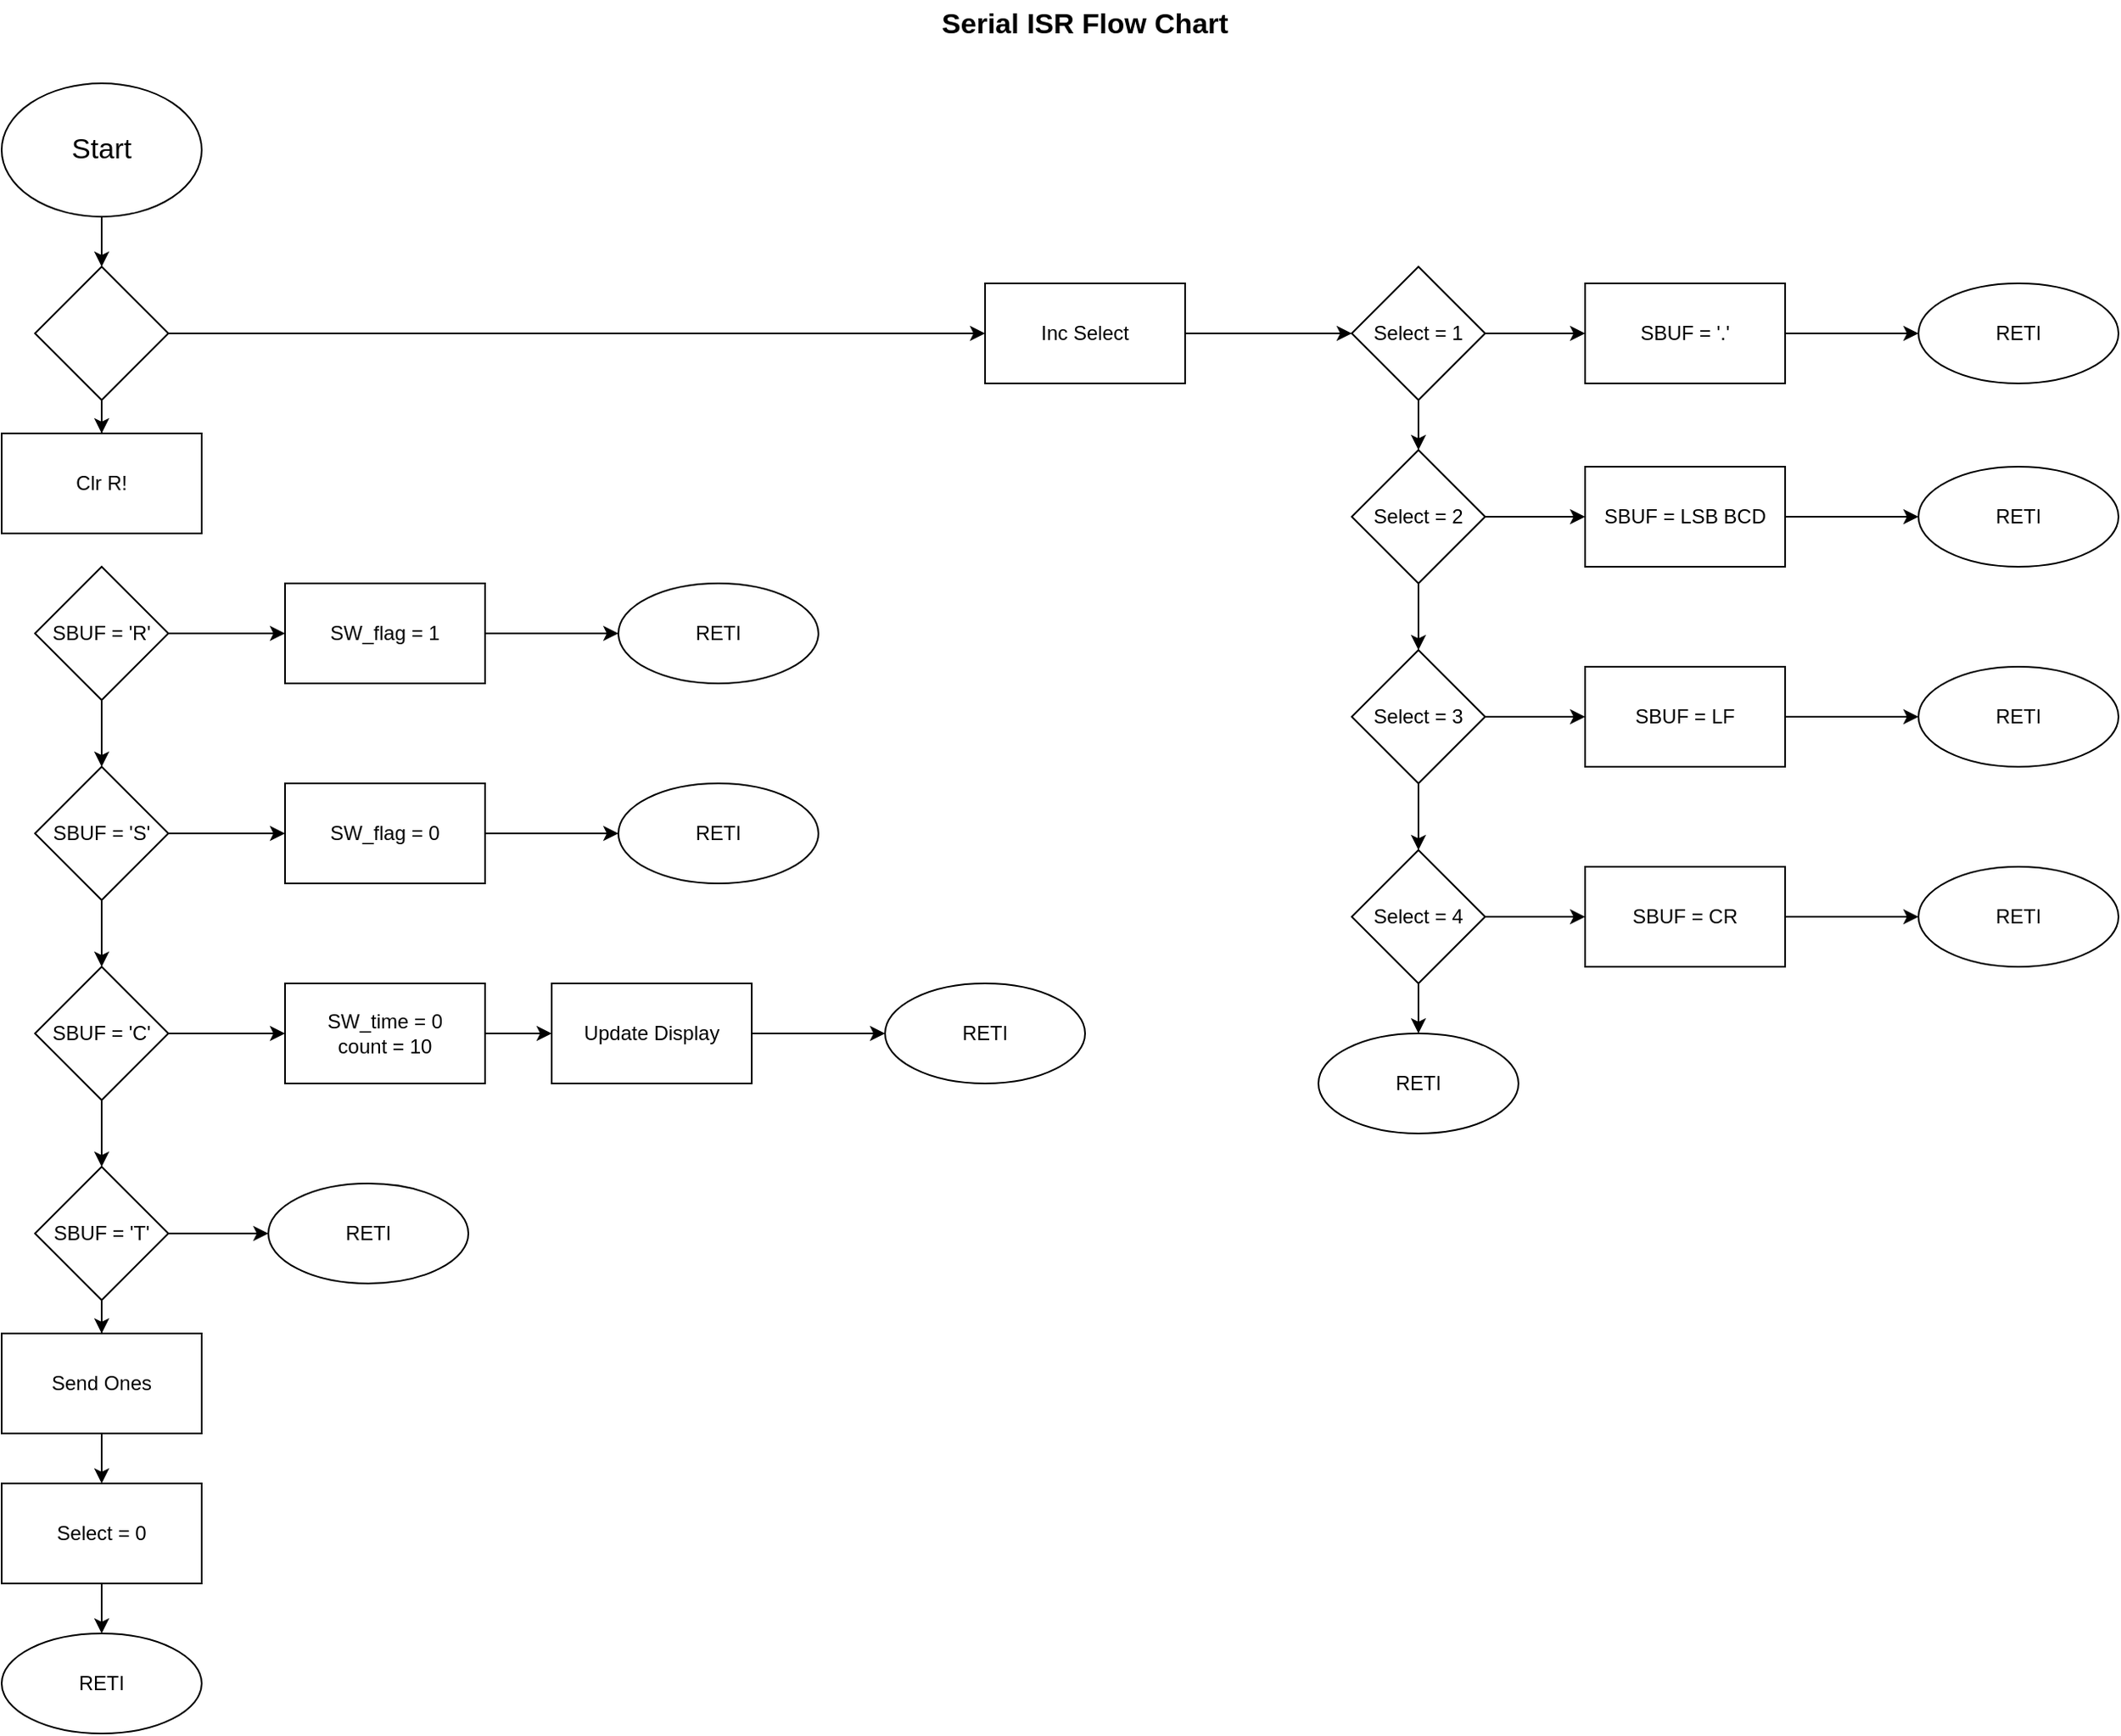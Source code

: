 <mxfile version="20.3.0" type="device"><diagram id="6y4PGyN5bm_vUWg4pM7T" name="Page-1"><mxGraphModel dx="1574" dy="1224" grid="1" gridSize="10" guides="1" tooltips="1" connect="1" arrows="1" fold="1" page="1" pageScale="1" pageWidth="1100" pageHeight="850" math="0" shadow="0"><root><mxCell id="0"/><mxCell id="1" parent="0"/><mxCell id="-WF8AQz6o-evZruoBKRn-73" value="" style="edgeStyle=orthogonalEdgeStyle;rounded=0;orthogonalLoop=1;jettySize=auto;html=1;" edge="1" parent="1" source="-WF8AQz6o-evZruoBKRn-2" target="-WF8AQz6o-evZruoBKRn-72"><mxGeometry relative="1" as="geometry"/></mxCell><mxCell id="-WF8AQz6o-evZruoBKRn-2" value="&lt;font style=&quot;font-size: 17px;&quot;&gt;Start&lt;/font&gt;" style="ellipse;whiteSpace=wrap;html=1;" vertex="1" parent="1"><mxGeometry x="360" y="100" width="120" height="80" as="geometry"/></mxCell><mxCell id="-WF8AQz6o-evZruoBKRn-7" value="" style="edgeStyle=orthogonalEdgeStyle;rounded=0;orthogonalLoop=1;jettySize=auto;html=1;fontSize=17;" edge="1" parent="1" source="-WF8AQz6o-evZruoBKRn-9" target="-WF8AQz6o-evZruoBKRn-11"><mxGeometry relative="1" as="geometry"/></mxCell><mxCell id="-WF8AQz6o-evZruoBKRn-8" value="" style="edgeStyle=orthogonalEdgeStyle;rounded=0;orthogonalLoop=1;jettySize=auto;html=1;fontSize=17;" edge="1" parent="1" source="-WF8AQz6o-evZruoBKRn-9" target="-WF8AQz6o-evZruoBKRn-14"><mxGeometry relative="1" as="geometry"/></mxCell><mxCell id="-WF8AQz6o-evZruoBKRn-9" value="SBUF = 'R'" style="rhombus;whiteSpace=wrap;html=1;" vertex="1" parent="1"><mxGeometry x="380" y="390" width="80" height="80" as="geometry"/></mxCell><mxCell id="-WF8AQz6o-evZruoBKRn-35" value="" style="edgeStyle=orthogonalEdgeStyle;rounded=0;orthogonalLoop=1;jettySize=auto;html=1;" edge="1" parent="1" source="-WF8AQz6o-evZruoBKRn-11" target="-WF8AQz6o-evZruoBKRn-34"><mxGeometry relative="1" as="geometry"/></mxCell><mxCell id="-WF8AQz6o-evZruoBKRn-11" value="SW_flag = 1" style="whiteSpace=wrap;html=1;" vertex="1" parent="1"><mxGeometry x="530" y="400" width="120" height="60" as="geometry"/></mxCell><mxCell id="-WF8AQz6o-evZruoBKRn-12" value="" style="edgeStyle=orthogonalEdgeStyle;rounded=0;orthogonalLoop=1;jettySize=auto;html=1;fontSize=17;" edge="1" parent="1" source="-WF8AQz6o-evZruoBKRn-14" target="-WF8AQz6o-evZruoBKRn-16"><mxGeometry relative="1" as="geometry"/></mxCell><mxCell id="-WF8AQz6o-evZruoBKRn-52" value="" style="edgeStyle=orthogonalEdgeStyle;rounded=0;orthogonalLoop=1;jettySize=auto;html=1;" edge="1" parent="1" source="-WF8AQz6o-evZruoBKRn-14" target="-WF8AQz6o-evZruoBKRn-51"><mxGeometry relative="1" as="geometry"/></mxCell><mxCell id="-WF8AQz6o-evZruoBKRn-14" value="SBUF = 'S'" style="rhombus;whiteSpace=wrap;html=1;" vertex="1" parent="1"><mxGeometry x="380" y="510" width="80" height="80" as="geometry"/></mxCell><mxCell id="-WF8AQz6o-evZruoBKRn-37" value="" style="edgeStyle=orthogonalEdgeStyle;rounded=0;orthogonalLoop=1;jettySize=auto;html=1;" edge="1" parent="1" source="-WF8AQz6o-evZruoBKRn-16" target="-WF8AQz6o-evZruoBKRn-36"><mxGeometry relative="1" as="geometry"/></mxCell><mxCell id="-WF8AQz6o-evZruoBKRn-16" value="SW_flag = 0" style="whiteSpace=wrap;html=1;" vertex="1" parent="1"><mxGeometry x="530" y="520" width="120" height="60" as="geometry"/></mxCell><mxCell id="-WF8AQz6o-evZruoBKRn-32" value="&lt;b&gt;Serial ISR Flow Chart&lt;/b&gt;" style="text;html=1;strokeColor=none;fillColor=none;align=center;verticalAlign=middle;whiteSpace=wrap;rounded=0;fontSize=17;" vertex="1" parent="1"><mxGeometry x="910" y="50" width="200" height="30" as="geometry"/></mxCell><mxCell id="-WF8AQz6o-evZruoBKRn-34" value="RETI" style="ellipse;whiteSpace=wrap;html=1;" vertex="1" parent="1"><mxGeometry x="730" y="400" width="120" height="60" as="geometry"/></mxCell><mxCell id="-WF8AQz6o-evZruoBKRn-36" value="RETI" style="ellipse;whiteSpace=wrap;html=1;" vertex="1" parent="1"><mxGeometry x="730" y="520" width="120" height="60" as="geometry"/></mxCell><mxCell id="-WF8AQz6o-evZruoBKRn-58" value="" style="edgeStyle=orthogonalEdgeStyle;rounded=0;orthogonalLoop=1;jettySize=auto;html=1;" edge="1" parent="1" source="-WF8AQz6o-evZruoBKRn-41" target="-WF8AQz6o-evZruoBKRn-57"><mxGeometry relative="1" as="geometry"/></mxCell><mxCell id="-WF8AQz6o-evZruoBKRn-41" value="SW_time = 0&lt;br&gt;count = 10" style="whiteSpace=wrap;html=1;" vertex="1" parent="1"><mxGeometry x="530" y="640" width="120" height="60" as="geometry"/></mxCell><mxCell id="-WF8AQz6o-evZruoBKRn-54" value="" style="edgeStyle=orthogonalEdgeStyle;rounded=0;orthogonalLoop=1;jettySize=auto;html=1;" edge="1" parent="1" source="-WF8AQz6o-evZruoBKRn-51" target="-WF8AQz6o-evZruoBKRn-53"><mxGeometry relative="1" as="geometry"/></mxCell><mxCell id="-WF8AQz6o-evZruoBKRn-56" style="edgeStyle=orthogonalEdgeStyle;rounded=0;orthogonalLoop=1;jettySize=auto;html=1;entryX=0;entryY=0.5;entryDx=0;entryDy=0;" edge="1" parent="1" source="-WF8AQz6o-evZruoBKRn-51" target="-WF8AQz6o-evZruoBKRn-41"><mxGeometry relative="1" as="geometry"/></mxCell><mxCell id="-WF8AQz6o-evZruoBKRn-51" value="SBUF = 'C'" style="rhombus;whiteSpace=wrap;html=1;" vertex="1" parent="1"><mxGeometry x="380" y="630" width="80" height="80" as="geometry"/></mxCell><mxCell id="-WF8AQz6o-evZruoBKRn-62" value="" style="edgeStyle=orthogonalEdgeStyle;rounded=0;orthogonalLoop=1;jettySize=auto;html=1;" edge="1" parent="1" source="-WF8AQz6o-evZruoBKRn-53" target="-WF8AQz6o-evZruoBKRn-61"><mxGeometry relative="1" as="geometry"/></mxCell><mxCell id="-WF8AQz6o-evZruoBKRn-64" value="" style="edgeStyle=orthogonalEdgeStyle;rounded=0;orthogonalLoop=1;jettySize=auto;html=1;" edge="1" parent="1" source="-WF8AQz6o-evZruoBKRn-53" target="-WF8AQz6o-evZruoBKRn-63"><mxGeometry relative="1" as="geometry"/></mxCell><mxCell id="-WF8AQz6o-evZruoBKRn-53" value="SBUF = 'T'" style="rhombus;whiteSpace=wrap;html=1;" vertex="1" parent="1"><mxGeometry x="380" y="750" width="80" height="80" as="geometry"/></mxCell><mxCell id="-WF8AQz6o-evZruoBKRn-60" value="" style="edgeStyle=orthogonalEdgeStyle;rounded=0;orthogonalLoop=1;jettySize=auto;html=1;" edge="1" parent="1" source="-WF8AQz6o-evZruoBKRn-57" target="-WF8AQz6o-evZruoBKRn-59"><mxGeometry relative="1" as="geometry"/></mxCell><mxCell id="-WF8AQz6o-evZruoBKRn-57" value="Update Display" style="whiteSpace=wrap;html=1;" vertex="1" parent="1"><mxGeometry x="690" y="640" width="120" height="60" as="geometry"/></mxCell><mxCell id="-WF8AQz6o-evZruoBKRn-59" value="RETI" style="ellipse;whiteSpace=wrap;html=1;" vertex="1" parent="1"><mxGeometry x="890" y="640" width="120" height="60" as="geometry"/></mxCell><mxCell id="-WF8AQz6o-evZruoBKRn-61" value="RETI" style="ellipse;whiteSpace=wrap;html=1;" vertex="1" parent="1"><mxGeometry x="520" y="760" width="120" height="60" as="geometry"/></mxCell><mxCell id="-WF8AQz6o-evZruoBKRn-69" value="" style="edgeStyle=orthogonalEdgeStyle;rounded=0;orthogonalLoop=1;jettySize=auto;html=1;" edge="1" parent="1" source="-WF8AQz6o-evZruoBKRn-63" target="-WF8AQz6o-evZruoBKRn-68"><mxGeometry relative="1" as="geometry"/></mxCell><mxCell id="-WF8AQz6o-evZruoBKRn-63" value="Send Ones" style="whiteSpace=wrap;html=1;" vertex="1" parent="1"><mxGeometry x="360" y="850" width="120" height="60" as="geometry"/></mxCell><mxCell id="-WF8AQz6o-evZruoBKRn-71" value="" style="edgeStyle=orthogonalEdgeStyle;rounded=0;orthogonalLoop=1;jettySize=auto;html=1;" edge="1" parent="1" source="-WF8AQz6o-evZruoBKRn-68" target="-WF8AQz6o-evZruoBKRn-70"><mxGeometry relative="1" as="geometry"/></mxCell><mxCell id="-WF8AQz6o-evZruoBKRn-68" value="Select = 0" style="whiteSpace=wrap;html=1;" vertex="1" parent="1"><mxGeometry x="360" y="940" width="120" height="60" as="geometry"/></mxCell><mxCell id="-WF8AQz6o-evZruoBKRn-70" value="RETI" style="ellipse;whiteSpace=wrap;html=1;" vertex="1" parent="1"><mxGeometry x="360" y="1030" width="120" height="60" as="geometry"/></mxCell><mxCell id="-WF8AQz6o-evZruoBKRn-76" value="" style="edgeStyle=orthogonalEdgeStyle;rounded=0;orthogonalLoop=1;jettySize=auto;html=1;" edge="1" parent="1" source="-WF8AQz6o-evZruoBKRn-72" target="-WF8AQz6o-evZruoBKRn-75"><mxGeometry relative="1" as="geometry"/></mxCell><mxCell id="-WF8AQz6o-evZruoBKRn-78" value="" style="edgeStyle=orthogonalEdgeStyle;rounded=0;orthogonalLoop=1;jettySize=auto;html=1;" edge="1" parent="1" source="-WF8AQz6o-evZruoBKRn-72" target="-WF8AQz6o-evZruoBKRn-77"><mxGeometry relative="1" as="geometry"/></mxCell><mxCell id="-WF8AQz6o-evZruoBKRn-72" value="" style="rhombus;whiteSpace=wrap;html=1;" vertex="1" parent="1"><mxGeometry x="380" y="210" width="80" height="80" as="geometry"/></mxCell><mxCell id="-WF8AQz6o-evZruoBKRn-75" value="Clr R!" style="whiteSpace=wrap;html=1;" vertex="1" parent="1"><mxGeometry x="360" y="310" width="120" height="60" as="geometry"/></mxCell><mxCell id="-WF8AQz6o-evZruoBKRn-80" value="" style="edgeStyle=orthogonalEdgeStyle;rounded=0;orthogonalLoop=1;jettySize=auto;html=1;" edge="1" parent="1" source="-WF8AQz6o-evZruoBKRn-77" target="-WF8AQz6o-evZruoBKRn-79"><mxGeometry relative="1" as="geometry"/></mxCell><mxCell id="-WF8AQz6o-evZruoBKRn-77" value="Inc Select" style="whiteSpace=wrap;html=1;" vertex="1" parent="1"><mxGeometry x="950" y="220" width="120" height="60" as="geometry"/></mxCell><mxCell id="-WF8AQz6o-evZruoBKRn-82" value="" style="edgeStyle=orthogonalEdgeStyle;rounded=0;orthogonalLoop=1;jettySize=auto;html=1;" edge="1" parent="1" source="-WF8AQz6o-evZruoBKRn-79" target="-WF8AQz6o-evZruoBKRn-81"><mxGeometry relative="1" as="geometry"/></mxCell><mxCell id="-WF8AQz6o-evZruoBKRn-90" value="" style="edgeStyle=orthogonalEdgeStyle;rounded=0;orthogonalLoop=1;jettySize=auto;html=1;" edge="1" parent="1" source="-WF8AQz6o-evZruoBKRn-79" target="-WF8AQz6o-evZruoBKRn-89"><mxGeometry relative="1" as="geometry"/></mxCell><mxCell id="-WF8AQz6o-evZruoBKRn-79" value="Select = 1" style="rhombus;whiteSpace=wrap;html=1;" vertex="1" parent="1"><mxGeometry x="1170" y="210" width="80" height="80" as="geometry"/></mxCell><mxCell id="-WF8AQz6o-evZruoBKRn-84" value="" style="edgeStyle=orthogonalEdgeStyle;rounded=0;orthogonalLoop=1;jettySize=auto;html=1;" edge="1" parent="1" source="-WF8AQz6o-evZruoBKRn-81" target="-WF8AQz6o-evZruoBKRn-83"><mxGeometry relative="1" as="geometry"/></mxCell><mxCell id="-WF8AQz6o-evZruoBKRn-105" style="edgeStyle=orthogonalEdgeStyle;rounded=0;orthogonalLoop=1;jettySize=auto;html=1;exitX=1;exitY=0.5;exitDx=0;exitDy=0;entryX=0;entryY=0.5;entryDx=0;entryDy=0;" edge="1" parent="1" source="-WF8AQz6o-evZruoBKRn-81" target="-WF8AQz6o-evZruoBKRn-94"><mxGeometry relative="1" as="geometry"/></mxCell><mxCell id="-WF8AQz6o-evZruoBKRn-81" value="Select = 2" style="rhombus;whiteSpace=wrap;html=1;" vertex="1" parent="1"><mxGeometry x="1170" y="320" width="80" height="80" as="geometry"/></mxCell><mxCell id="-WF8AQz6o-evZruoBKRn-86" value="" style="edgeStyle=orthogonalEdgeStyle;rounded=0;orthogonalLoop=1;jettySize=auto;html=1;" edge="1" parent="1" source="-WF8AQz6o-evZruoBKRn-83" target="-WF8AQz6o-evZruoBKRn-85"><mxGeometry relative="1" as="geometry"/></mxCell><mxCell id="-WF8AQz6o-evZruoBKRn-106" style="edgeStyle=orthogonalEdgeStyle;rounded=0;orthogonalLoop=1;jettySize=auto;html=1;exitX=1;exitY=0.5;exitDx=0;exitDy=0;entryX=0;entryY=0.5;entryDx=0;entryDy=0;" edge="1" parent="1" source="-WF8AQz6o-evZruoBKRn-83" target="-WF8AQz6o-evZruoBKRn-97"><mxGeometry relative="1" as="geometry"/></mxCell><mxCell id="-WF8AQz6o-evZruoBKRn-83" value="Select = 3" style="rhombus;whiteSpace=wrap;html=1;" vertex="1" parent="1"><mxGeometry x="1170" y="440" width="80" height="80" as="geometry"/></mxCell><mxCell id="-WF8AQz6o-evZruoBKRn-107" style="edgeStyle=orthogonalEdgeStyle;rounded=0;orthogonalLoop=1;jettySize=auto;html=1;exitX=1;exitY=0.5;exitDx=0;exitDy=0;entryX=0;entryY=0.5;entryDx=0;entryDy=0;" edge="1" parent="1" source="-WF8AQz6o-evZruoBKRn-85" target="-WF8AQz6o-evZruoBKRn-100"><mxGeometry relative="1" as="geometry"/></mxCell><mxCell id="-WF8AQz6o-evZruoBKRn-109" value="" style="edgeStyle=orthogonalEdgeStyle;rounded=0;orthogonalLoop=1;jettySize=auto;html=1;" edge="1" parent="1" source="-WF8AQz6o-evZruoBKRn-85" target="-WF8AQz6o-evZruoBKRn-108"><mxGeometry relative="1" as="geometry"/></mxCell><mxCell id="-WF8AQz6o-evZruoBKRn-85" value="Select = 4" style="rhombus;whiteSpace=wrap;html=1;" vertex="1" parent="1"><mxGeometry x="1170" y="560" width="80" height="80" as="geometry"/></mxCell><mxCell id="-WF8AQz6o-evZruoBKRn-92" value="" style="edgeStyle=orthogonalEdgeStyle;rounded=0;orthogonalLoop=1;jettySize=auto;html=1;" edge="1" parent="1" source="-WF8AQz6o-evZruoBKRn-89" target="-WF8AQz6o-evZruoBKRn-91"><mxGeometry relative="1" as="geometry"/></mxCell><mxCell id="-WF8AQz6o-evZruoBKRn-89" value="SBUF = '.'" style="whiteSpace=wrap;html=1;" vertex="1" parent="1"><mxGeometry x="1310" y="220" width="120" height="60" as="geometry"/></mxCell><mxCell id="-WF8AQz6o-evZruoBKRn-91" value="RETI" style="ellipse;whiteSpace=wrap;html=1;" vertex="1" parent="1"><mxGeometry x="1510" y="220" width="120" height="60" as="geometry"/></mxCell><mxCell id="-WF8AQz6o-evZruoBKRn-93" value="" style="edgeStyle=orthogonalEdgeStyle;rounded=0;orthogonalLoop=1;jettySize=auto;html=1;" edge="1" parent="1" source="-WF8AQz6o-evZruoBKRn-94" target="-WF8AQz6o-evZruoBKRn-95"><mxGeometry relative="1" as="geometry"/></mxCell><mxCell id="-WF8AQz6o-evZruoBKRn-94" value="SBUF = LSB BCD" style="whiteSpace=wrap;html=1;" vertex="1" parent="1"><mxGeometry x="1310" y="330" width="120" height="60" as="geometry"/></mxCell><mxCell id="-WF8AQz6o-evZruoBKRn-95" value="RETI" style="ellipse;whiteSpace=wrap;html=1;" vertex="1" parent="1"><mxGeometry x="1510" y="330" width="120" height="60" as="geometry"/></mxCell><mxCell id="-WF8AQz6o-evZruoBKRn-96" value="" style="edgeStyle=orthogonalEdgeStyle;rounded=0;orthogonalLoop=1;jettySize=auto;html=1;" edge="1" parent="1" source="-WF8AQz6o-evZruoBKRn-97" target="-WF8AQz6o-evZruoBKRn-98"><mxGeometry relative="1" as="geometry"/></mxCell><mxCell id="-WF8AQz6o-evZruoBKRn-97" value="SBUF = LF" style="whiteSpace=wrap;html=1;" vertex="1" parent="1"><mxGeometry x="1310" y="450" width="120" height="60" as="geometry"/></mxCell><mxCell id="-WF8AQz6o-evZruoBKRn-98" value="RETI" style="ellipse;whiteSpace=wrap;html=1;" vertex="1" parent="1"><mxGeometry x="1510" y="450" width="120" height="60" as="geometry"/></mxCell><mxCell id="-WF8AQz6o-evZruoBKRn-99" value="" style="edgeStyle=orthogonalEdgeStyle;rounded=0;orthogonalLoop=1;jettySize=auto;html=1;" edge="1" parent="1" source="-WF8AQz6o-evZruoBKRn-100" target="-WF8AQz6o-evZruoBKRn-101"><mxGeometry relative="1" as="geometry"/></mxCell><mxCell id="-WF8AQz6o-evZruoBKRn-100" value="SBUF = CR" style="whiteSpace=wrap;html=1;" vertex="1" parent="1"><mxGeometry x="1310" y="570" width="120" height="60" as="geometry"/></mxCell><mxCell id="-WF8AQz6o-evZruoBKRn-101" value="RETI" style="ellipse;whiteSpace=wrap;html=1;" vertex="1" parent="1"><mxGeometry x="1510" y="570" width="120" height="60" as="geometry"/></mxCell><mxCell id="-WF8AQz6o-evZruoBKRn-108" value="RETI" style="ellipse;whiteSpace=wrap;html=1;" vertex="1" parent="1"><mxGeometry x="1150" y="670" width="120" height="60" as="geometry"/></mxCell></root></mxGraphModel></diagram></mxfile>